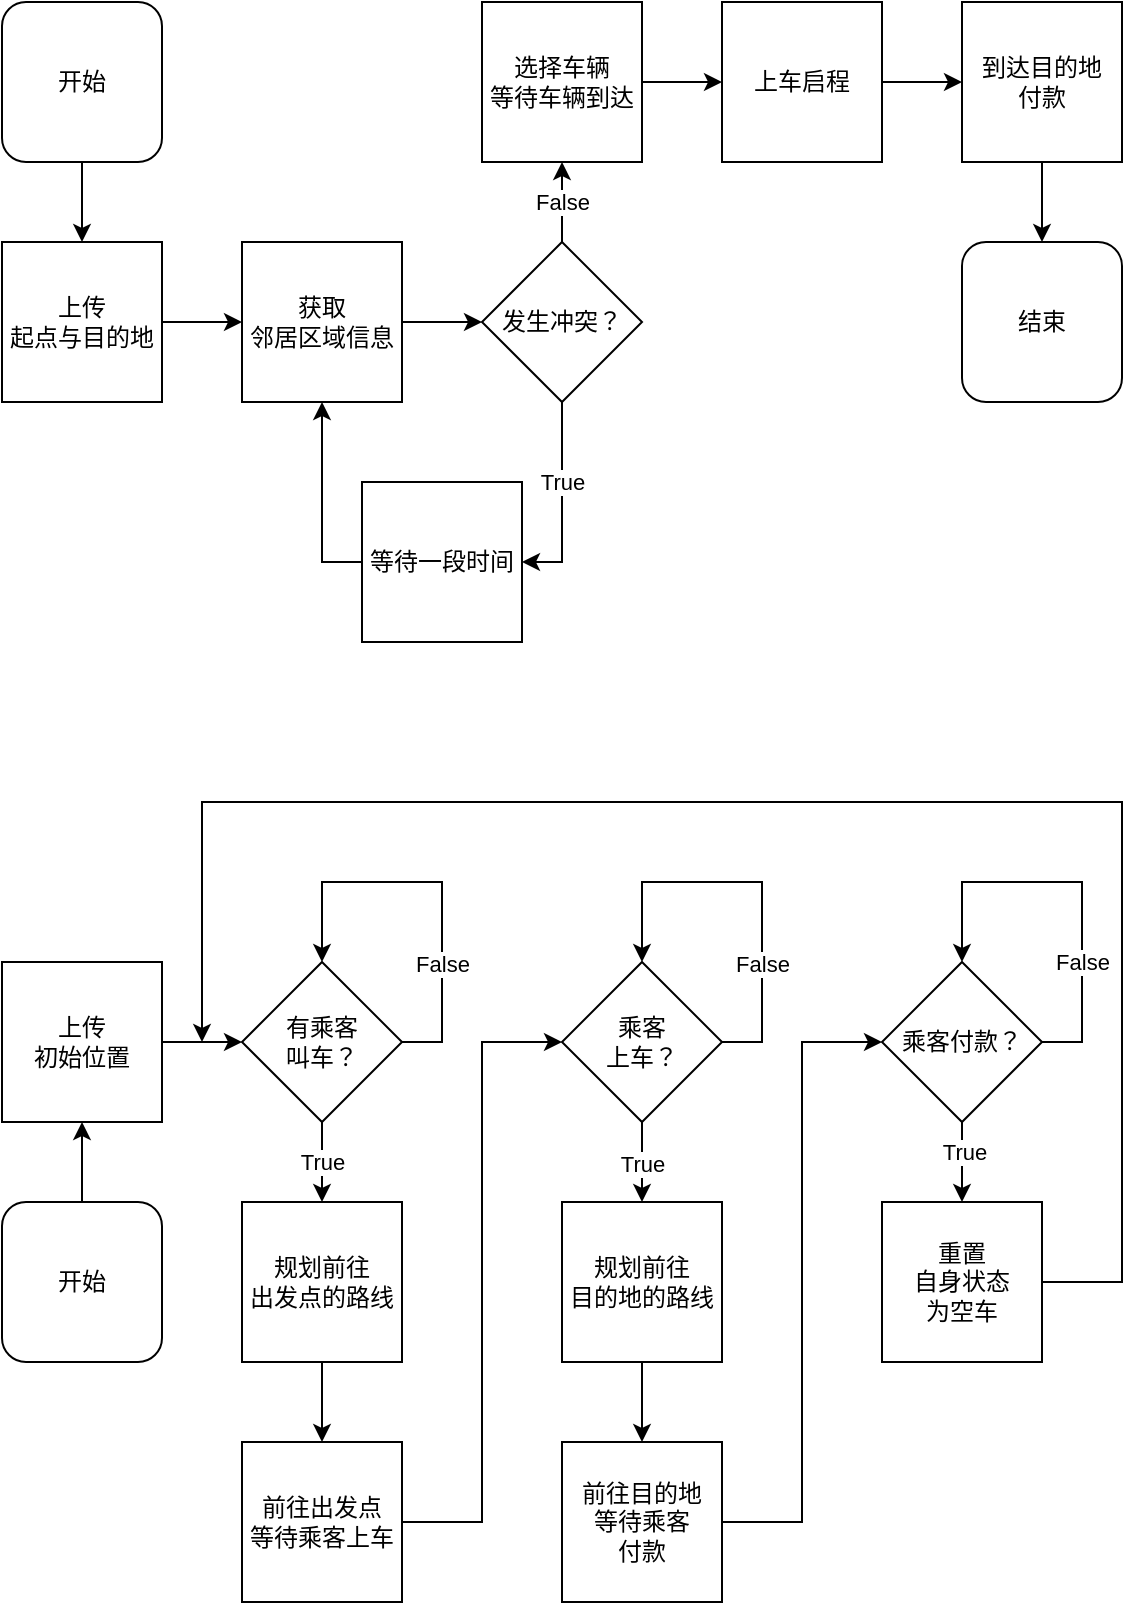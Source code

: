 <mxfile version="20.3.0" type="device"><diagram id="C5RBs43oDa-KdzZeNtuy" name="Page-1"><mxGraphModel dx="1042" dy="626" grid="1" gridSize="10" guides="1" tooltips="1" connect="1" arrows="1" fold="1" page="1" pageScale="1" pageWidth="827" pageHeight="1169" math="0" shadow="0"><root><mxCell id="WIyWlLk6GJQsqaUBKTNV-0"/><mxCell id="WIyWlLk6GJQsqaUBKTNV-1" parent="WIyWlLk6GJQsqaUBKTNV-0"/><mxCell id="mDFSmEv60VTdPCP0ZRmQ-9" style="edgeStyle=orthogonalEdgeStyle;rounded=0;orthogonalLoop=1;jettySize=auto;html=1;exitX=0.5;exitY=1;exitDx=0;exitDy=0;" edge="1" parent="WIyWlLk6GJQsqaUBKTNV-1" source="mDFSmEv60VTdPCP0ZRmQ-0" target="mDFSmEv60VTdPCP0ZRmQ-1"><mxGeometry relative="1" as="geometry"/></mxCell><mxCell id="mDFSmEv60VTdPCP0ZRmQ-0" value="开始" style="rounded=1;whiteSpace=wrap;html=1;" vertex="1" parent="WIyWlLk6GJQsqaUBKTNV-1"><mxGeometry x="40" y="40" width="80" height="80" as="geometry"/></mxCell><mxCell id="mDFSmEv60VTdPCP0ZRmQ-10" style="edgeStyle=orthogonalEdgeStyle;rounded=0;orthogonalLoop=1;jettySize=auto;html=1;exitX=1;exitY=0.5;exitDx=0;exitDy=0;entryX=0;entryY=0.5;entryDx=0;entryDy=0;" edge="1" parent="WIyWlLk6GJQsqaUBKTNV-1" source="mDFSmEv60VTdPCP0ZRmQ-1" target="mDFSmEv60VTdPCP0ZRmQ-2"><mxGeometry relative="1" as="geometry"/></mxCell><mxCell id="mDFSmEv60VTdPCP0ZRmQ-1" value="上传&lt;br&gt;起点与目的地" style="rounded=0;whiteSpace=wrap;html=1;" vertex="1" parent="WIyWlLk6GJQsqaUBKTNV-1"><mxGeometry x="40" y="160" width="80" height="80" as="geometry"/></mxCell><mxCell id="mDFSmEv60VTdPCP0ZRmQ-11" style="edgeStyle=orthogonalEdgeStyle;rounded=0;orthogonalLoop=1;jettySize=auto;html=1;exitX=1;exitY=0.5;exitDx=0;exitDy=0;" edge="1" parent="WIyWlLk6GJQsqaUBKTNV-1" source="mDFSmEv60VTdPCP0ZRmQ-2" target="mDFSmEv60VTdPCP0ZRmQ-3"><mxGeometry relative="1" as="geometry"/></mxCell><mxCell id="mDFSmEv60VTdPCP0ZRmQ-2" value="获取&lt;br&gt;邻居区域信息" style="rounded=0;whiteSpace=wrap;html=1;" vertex="1" parent="WIyWlLk6GJQsqaUBKTNV-1"><mxGeometry x="160" y="160" width="80" height="80" as="geometry"/></mxCell><mxCell id="mDFSmEv60VTdPCP0ZRmQ-12" style="edgeStyle=orthogonalEdgeStyle;rounded=0;orthogonalLoop=1;jettySize=auto;html=1;exitX=0.5;exitY=0;exitDx=0;exitDy=0;entryX=0.5;entryY=1;entryDx=0;entryDy=0;" edge="1" parent="WIyWlLk6GJQsqaUBKTNV-1" source="mDFSmEv60VTdPCP0ZRmQ-3" target="mDFSmEv60VTdPCP0ZRmQ-5"><mxGeometry relative="1" as="geometry"/></mxCell><mxCell id="mDFSmEv60VTdPCP0ZRmQ-18" value="False" style="edgeLabel;html=1;align=center;verticalAlign=middle;resizable=0;points=[];" vertex="1" connectable="0" parent="mDFSmEv60VTdPCP0ZRmQ-12"><mxGeometry x="-0.661" relative="1" as="geometry"><mxPoint y="-13" as="offset"/></mxGeometry></mxCell><mxCell id="mDFSmEv60VTdPCP0ZRmQ-13" style="edgeStyle=orthogonalEdgeStyle;rounded=0;orthogonalLoop=1;jettySize=auto;html=1;exitX=0.5;exitY=1;exitDx=0;exitDy=0;entryX=1;entryY=0.5;entryDx=0;entryDy=0;" edge="1" parent="WIyWlLk6GJQsqaUBKTNV-1" source="mDFSmEv60VTdPCP0ZRmQ-3" target="mDFSmEv60VTdPCP0ZRmQ-4"><mxGeometry relative="1" as="geometry"/></mxCell><mxCell id="mDFSmEv60VTdPCP0ZRmQ-19" value="True" style="edgeLabel;html=1;align=center;verticalAlign=middle;resizable=0;points=[];" vertex="1" connectable="0" parent="mDFSmEv60VTdPCP0ZRmQ-13"><mxGeometry x="-0.579" y="-2" relative="1" as="geometry"><mxPoint x="2" y="19" as="offset"/></mxGeometry></mxCell><mxCell id="mDFSmEv60VTdPCP0ZRmQ-3" value="发生冲突？" style="rhombus;whiteSpace=wrap;html=1;" vertex="1" parent="WIyWlLk6GJQsqaUBKTNV-1"><mxGeometry x="280" y="160" width="80" height="80" as="geometry"/></mxCell><mxCell id="mDFSmEv60VTdPCP0ZRmQ-14" style="edgeStyle=orthogonalEdgeStyle;rounded=0;orthogonalLoop=1;jettySize=auto;html=1;exitX=0;exitY=0.5;exitDx=0;exitDy=0;" edge="1" parent="WIyWlLk6GJQsqaUBKTNV-1" source="mDFSmEv60VTdPCP0ZRmQ-4" target="mDFSmEv60VTdPCP0ZRmQ-2"><mxGeometry relative="1" as="geometry"/></mxCell><mxCell id="mDFSmEv60VTdPCP0ZRmQ-4" value="等待一段时间" style="rounded=0;whiteSpace=wrap;html=1;" vertex="1" parent="WIyWlLk6GJQsqaUBKTNV-1"><mxGeometry x="220" y="280" width="80" height="80" as="geometry"/></mxCell><mxCell id="mDFSmEv60VTdPCP0ZRmQ-15" style="edgeStyle=orthogonalEdgeStyle;rounded=0;orthogonalLoop=1;jettySize=auto;html=1;exitX=1;exitY=0.5;exitDx=0;exitDy=0;entryX=0;entryY=0.5;entryDx=0;entryDy=0;" edge="1" parent="WIyWlLk6GJQsqaUBKTNV-1" source="mDFSmEv60VTdPCP0ZRmQ-5" target="mDFSmEv60VTdPCP0ZRmQ-6"><mxGeometry relative="1" as="geometry"/></mxCell><mxCell id="mDFSmEv60VTdPCP0ZRmQ-5" value="选择车辆&lt;br&gt;等待车辆到达" style="rounded=0;whiteSpace=wrap;html=1;" vertex="1" parent="WIyWlLk6GJQsqaUBKTNV-1"><mxGeometry x="280" y="40" width="80" height="80" as="geometry"/></mxCell><mxCell id="mDFSmEv60VTdPCP0ZRmQ-16" style="edgeStyle=orthogonalEdgeStyle;rounded=0;orthogonalLoop=1;jettySize=auto;html=1;exitX=1;exitY=0.5;exitDx=0;exitDy=0;entryX=0;entryY=0.5;entryDx=0;entryDy=0;" edge="1" parent="WIyWlLk6GJQsqaUBKTNV-1" source="mDFSmEv60VTdPCP0ZRmQ-6" target="mDFSmEv60VTdPCP0ZRmQ-7"><mxGeometry relative="1" as="geometry"/></mxCell><mxCell id="mDFSmEv60VTdPCP0ZRmQ-6" value="上车启程" style="rounded=0;whiteSpace=wrap;html=1;" vertex="1" parent="WIyWlLk6GJQsqaUBKTNV-1"><mxGeometry x="400" y="40" width="80" height="80" as="geometry"/></mxCell><mxCell id="mDFSmEv60VTdPCP0ZRmQ-17" style="edgeStyle=orthogonalEdgeStyle;rounded=0;orthogonalLoop=1;jettySize=auto;html=1;exitX=0.5;exitY=1;exitDx=0;exitDy=0;entryX=0.5;entryY=0;entryDx=0;entryDy=0;" edge="1" parent="WIyWlLk6GJQsqaUBKTNV-1" source="mDFSmEv60VTdPCP0ZRmQ-7" target="mDFSmEv60VTdPCP0ZRmQ-8"><mxGeometry relative="1" as="geometry"/></mxCell><mxCell id="mDFSmEv60VTdPCP0ZRmQ-7" value="到达目的地&lt;br&gt;付款" style="rounded=0;whiteSpace=wrap;html=1;" vertex="1" parent="WIyWlLk6GJQsqaUBKTNV-1"><mxGeometry x="520" y="40" width="80" height="80" as="geometry"/></mxCell><mxCell id="mDFSmEv60VTdPCP0ZRmQ-8" value="结束" style="rounded=1;whiteSpace=wrap;html=1;" vertex="1" parent="WIyWlLk6GJQsqaUBKTNV-1"><mxGeometry x="520" y="160" width="80" height="80" as="geometry"/></mxCell><mxCell id="mDFSmEv60VTdPCP0ZRmQ-24" style="edgeStyle=orthogonalEdgeStyle;rounded=0;orthogonalLoop=1;jettySize=auto;html=1;exitX=0.5;exitY=0;exitDx=0;exitDy=0;entryX=0.5;entryY=1;entryDx=0;entryDy=0;" edge="1" parent="WIyWlLk6GJQsqaUBKTNV-1" source="mDFSmEv60VTdPCP0ZRmQ-20" target="mDFSmEv60VTdPCP0ZRmQ-21"><mxGeometry relative="1" as="geometry"/></mxCell><mxCell id="mDFSmEv60VTdPCP0ZRmQ-20" value="开始" style="rounded=1;whiteSpace=wrap;html=1;" vertex="1" parent="WIyWlLk6GJQsqaUBKTNV-1"><mxGeometry x="40" y="640" width="80" height="80" as="geometry"/></mxCell><mxCell id="mDFSmEv60VTdPCP0ZRmQ-25" style="edgeStyle=orthogonalEdgeStyle;rounded=0;orthogonalLoop=1;jettySize=auto;html=1;exitX=1;exitY=0.5;exitDx=0;exitDy=0;entryX=0;entryY=0.5;entryDx=0;entryDy=0;" edge="1" parent="WIyWlLk6GJQsqaUBKTNV-1" source="mDFSmEv60VTdPCP0ZRmQ-21"><mxGeometry relative="1" as="geometry"><mxPoint x="160" y="560" as="targetPoint"/></mxGeometry></mxCell><mxCell id="mDFSmEv60VTdPCP0ZRmQ-21" value="上传&lt;br&gt;初始位置" style="rounded=0;whiteSpace=wrap;html=1;" vertex="1" parent="WIyWlLk6GJQsqaUBKTNV-1"><mxGeometry x="40" y="520" width="80" height="80" as="geometry"/></mxCell><mxCell id="mDFSmEv60VTdPCP0ZRmQ-34" style="edgeStyle=orthogonalEdgeStyle;rounded=0;orthogonalLoop=1;jettySize=auto;html=1;exitX=1;exitY=0.5;exitDx=0;exitDy=0;entryX=0.5;entryY=0;entryDx=0;entryDy=0;" edge="1" parent="WIyWlLk6GJQsqaUBKTNV-1" source="mDFSmEv60VTdPCP0ZRmQ-31" target="mDFSmEv60VTdPCP0ZRmQ-31"><mxGeometry relative="1" as="geometry"><Array as="points"><mxPoint x="260" y="560"/><mxPoint x="260" y="480"/><mxPoint x="200" y="480"/></Array></mxGeometry></mxCell><mxCell id="mDFSmEv60VTdPCP0ZRmQ-38" value="False" style="edgeLabel;html=1;align=center;verticalAlign=middle;resizable=0;points=[];" vertex="1" connectable="0" parent="mDFSmEv60VTdPCP0ZRmQ-34"><mxGeometry x="-0.333" y="-1" relative="1" as="geometry"><mxPoint x="-1" y="7" as="offset"/></mxGeometry></mxCell><mxCell id="mDFSmEv60VTdPCP0ZRmQ-43" style="edgeStyle=orthogonalEdgeStyle;rounded=0;orthogonalLoop=1;jettySize=auto;html=1;exitX=0.5;exitY=1;exitDx=0;exitDy=0;entryX=0.5;entryY=0;entryDx=0;entryDy=0;" edge="1" parent="WIyWlLk6GJQsqaUBKTNV-1" source="mDFSmEv60VTdPCP0ZRmQ-31" target="mDFSmEv60VTdPCP0ZRmQ-41"><mxGeometry relative="1" as="geometry"/></mxCell><mxCell id="mDFSmEv60VTdPCP0ZRmQ-58" value="True" style="edgeLabel;html=1;align=center;verticalAlign=middle;resizable=0;points=[];" vertex="1" connectable="0" parent="mDFSmEv60VTdPCP0ZRmQ-43"><mxGeometry x="-0.166" y="1" relative="1" as="geometry"><mxPoint x="-1" y="3" as="offset"/></mxGeometry></mxCell><mxCell id="mDFSmEv60VTdPCP0ZRmQ-31" value="有乘客&lt;br&gt;叫车？" style="rhombus;whiteSpace=wrap;html=1;" vertex="1" parent="WIyWlLk6GJQsqaUBKTNV-1"><mxGeometry x="160" y="520" width="80" height="80" as="geometry"/></mxCell><mxCell id="mDFSmEv60VTdPCP0ZRmQ-36" style="edgeStyle=orthogonalEdgeStyle;rounded=0;orthogonalLoop=1;jettySize=auto;html=1;exitX=1;exitY=0.5;exitDx=0;exitDy=0;entryX=0.5;entryY=0;entryDx=0;entryDy=0;" edge="1" parent="WIyWlLk6GJQsqaUBKTNV-1" source="mDFSmEv60VTdPCP0ZRmQ-32" target="mDFSmEv60VTdPCP0ZRmQ-32"><mxGeometry relative="1" as="geometry"><Array as="points"><mxPoint x="580" y="560"/><mxPoint x="580" y="480"/><mxPoint x="520" y="480"/></Array></mxGeometry></mxCell><mxCell id="mDFSmEv60VTdPCP0ZRmQ-37" value="False" style="edgeLabel;html=1;align=center;verticalAlign=middle;resizable=0;points=[];" vertex="1" connectable="0" parent="mDFSmEv60VTdPCP0ZRmQ-36"><mxGeometry x="-0.243" y="-4" relative="1" as="geometry"><mxPoint x="-4" y="15" as="offset"/></mxGeometry></mxCell><mxCell id="mDFSmEv60VTdPCP0ZRmQ-53" style="edgeStyle=orthogonalEdgeStyle;rounded=0;orthogonalLoop=1;jettySize=auto;html=1;exitX=0.5;exitY=1;exitDx=0;exitDy=0;entryX=0.5;entryY=0;entryDx=0;entryDy=0;" edge="1" parent="WIyWlLk6GJQsqaUBKTNV-1" source="mDFSmEv60VTdPCP0ZRmQ-32" target="mDFSmEv60VTdPCP0ZRmQ-52"><mxGeometry relative="1" as="geometry"/></mxCell><mxCell id="mDFSmEv60VTdPCP0ZRmQ-56" value="True" style="edgeLabel;html=1;align=center;verticalAlign=middle;resizable=0;points=[];" vertex="1" connectable="0" parent="mDFSmEv60VTdPCP0ZRmQ-53"><mxGeometry x="-0.261" y="1" relative="1" as="geometry"><mxPoint as="offset"/></mxGeometry></mxCell><mxCell id="mDFSmEv60VTdPCP0ZRmQ-32" value="乘客付款？" style="rhombus;whiteSpace=wrap;html=1;" vertex="1" parent="WIyWlLk6GJQsqaUBKTNV-1"><mxGeometry x="480" y="520" width="80" height="80" as="geometry"/></mxCell><mxCell id="mDFSmEv60VTdPCP0ZRmQ-35" style="edgeStyle=orthogonalEdgeStyle;rounded=0;orthogonalLoop=1;jettySize=auto;html=1;exitX=1;exitY=0.5;exitDx=0;exitDy=0;entryX=0.5;entryY=0;entryDx=0;entryDy=0;" edge="1" parent="WIyWlLk6GJQsqaUBKTNV-1"><mxGeometry relative="1" as="geometry"><mxPoint x="400" y="559.97" as="sourcePoint"/><mxPoint x="360" y="519.97" as="targetPoint"/><Array as="points"><mxPoint x="420" y="559.97"/><mxPoint x="420" y="479.97"/><mxPoint x="360" y="479.97"/></Array></mxGeometry></mxCell><mxCell id="mDFSmEv60VTdPCP0ZRmQ-39" value="False" style="edgeLabel;html=1;align=center;verticalAlign=middle;resizable=0;points=[];" vertex="1" connectable="0" parent="mDFSmEv60VTdPCP0ZRmQ-35"><mxGeometry x="-0.265" relative="1" as="geometry"><mxPoint y="14" as="offset"/></mxGeometry></mxCell><mxCell id="mDFSmEv60VTdPCP0ZRmQ-49" style="edgeStyle=orthogonalEdgeStyle;rounded=0;orthogonalLoop=1;jettySize=auto;html=1;exitX=0.5;exitY=1;exitDx=0;exitDy=0;entryX=0.5;entryY=0;entryDx=0;entryDy=0;" edge="1" parent="WIyWlLk6GJQsqaUBKTNV-1" source="mDFSmEv60VTdPCP0ZRmQ-33" target="mDFSmEv60VTdPCP0ZRmQ-47"><mxGeometry relative="1" as="geometry"/></mxCell><mxCell id="mDFSmEv60VTdPCP0ZRmQ-59" value="True" style="edgeLabel;html=1;align=center;verticalAlign=middle;resizable=0;points=[];" vertex="1" connectable="0" parent="mDFSmEv60VTdPCP0ZRmQ-49"><mxGeometry x="-0.637" relative="1" as="geometry"><mxPoint y="13" as="offset"/></mxGeometry></mxCell><mxCell id="mDFSmEv60VTdPCP0ZRmQ-33" value="乘客&lt;br&gt;上车？" style="rhombus;whiteSpace=wrap;html=1;" vertex="1" parent="WIyWlLk6GJQsqaUBKTNV-1"><mxGeometry x="320" y="520" width="80" height="80" as="geometry"/></mxCell><mxCell id="mDFSmEv60VTdPCP0ZRmQ-44" style="edgeStyle=orthogonalEdgeStyle;rounded=0;orthogonalLoop=1;jettySize=auto;html=1;exitX=0.5;exitY=1;exitDx=0;exitDy=0;entryX=0.5;entryY=0;entryDx=0;entryDy=0;" edge="1" parent="WIyWlLk6GJQsqaUBKTNV-1" source="mDFSmEv60VTdPCP0ZRmQ-41" target="mDFSmEv60VTdPCP0ZRmQ-42"><mxGeometry relative="1" as="geometry"/></mxCell><mxCell id="mDFSmEv60VTdPCP0ZRmQ-41" value="规划前往&lt;br&gt;出发点的路线" style="rounded=0;whiteSpace=wrap;html=1;" vertex="1" parent="WIyWlLk6GJQsqaUBKTNV-1"><mxGeometry x="160" y="640" width="80" height="80" as="geometry"/></mxCell><mxCell id="mDFSmEv60VTdPCP0ZRmQ-46" style="edgeStyle=orthogonalEdgeStyle;rounded=0;orthogonalLoop=1;jettySize=auto;html=1;exitX=1;exitY=0.5;exitDx=0;exitDy=0;entryX=0;entryY=0.5;entryDx=0;entryDy=0;" edge="1" parent="WIyWlLk6GJQsqaUBKTNV-1" source="mDFSmEv60VTdPCP0ZRmQ-42" target="mDFSmEv60VTdPCP0ZRmQ-33"><mxGeometry relative="1" as="geometry"><mxPoint x="300" y="560" as="targetPoint"/></mxGeometry></mxCell><mxCell id="mDFSmEv60VTdPCP0ZRmQ-42" value="前往出发点&lt;br&gt;等待乘客上车" style="rounded=0;whiteSpace=wrap;html=1;" vertex="1" parent="WIyWlLk6GJQsqaUBKTNV-1"><mxGeometry x="160" y="760" width="80" height="80" as="geometry"/></mxCell><mxCell id="mDFSmEv60VTdPCP0ZRmQ-50" style="edgeStyle=orthogonalEdgeStyle;rounded=0;orthogonalLoop=1;jettySize=auto;html=1;exitX=0.5;exitY=1;exitDx=0;exitDy=0;entryX=0.5;entryY=0;entryDx=0;entryDy=0;" edge="1" parent="WIyWlLk6GJQsqaUBKTNV-1" source="mDFSmEv60VTdPCP0ZRmQ-47" target="mDFSmEv60VTdPCP0ZRmQ-48"><mxGeometry relative="1" as="geometry"/></mxCell><mxCell id="mDFSmEv60VTdPCP0ZRmQ-47" value="规划前往&lt;br&gt;目的地的路线" style="rounded=0;whiteSpace=wrap;html=1;" vertex="1" parent="WIyWlLk6GJQsqaUBKTNV-1"><mxGeometry x="320" y="640" width="80" height="80" as="geometry"/></mxCell><mxCell id="mDFSmEv60VTdPCP0ZRmQ-51" style="edgeStyle=orthogonalEdgeStyle;rounded=0;orthogonalLoop=1;jettySize=auto;html=1;exitX=1;exitY=0.5;exitDx=0;exitDy=0;entryX=0;entryY=0.5;entryDx=0;entryDy=0;" edge="1" parent="WIyWlLk6GJQsqaUBKTNV-1" source="mDFSmEv60VTdPCP0ZRmQ-48" target="mDFSmEv60VTdPCP0ZRmQ-32"><mxGeometry relative="1" as="geometry"><mxPoint x="460" y="560" as="targetPoint"/></mxGeometry></mxCell><mxCell id="mDFSmEv60VTdPCP0ZRmQ-48" value="前往目的地&lt;br&gt;等待乘客&lt;br&gt;付款" style="rounded=0;whiteSpace=wrap;html=1;" vertex="1" parent="WIyWlLk6GJQsqaUBKTNV-1"><mxGeometry x="320" y="760" width="80" height="80" as="geometry"/></mxCell><mxCell id="mDFSmEv60VTdPCP0ZRmQ-57" style="edgeStyle=orthogonalEdgeStyle;rounded=0;orthogonalLoop=1;jettySize=auto;html=1;exitX=1;exitY=0.5;exitDx=0;exitDy=0;" edge="1" parent="WIyWlLk6GJQsqaUBKTNV-1" source="mDFSmEv60VTdPCP0ZRmQ-52"><mxGeometry relative="1" as="geometry"><mxPoint x="140" y="560" as="targetPoint"/><Array as="points"><mxPoint x="600" y="680"/><mxPoint x="600" y="440"/><mxPoint x="140" y="440"/></Array></mxGeometry></mxCell><mxCell id="mDFSmEv60VTdPCP0ZRmQ-52" value="重置&lt;br&gt;自身状态&lt;br&gt;为空车" style="rounded=0;whiteSpace=wrap;html=1;" vertex="1" parent="WIyWlLk6GJQsqaUBKTNV-1"><mxGeometry x="480" y="640" width="80" height="80" as="geometry"/></mxCell></root></mxGraphModel></diagram></mxfile>
